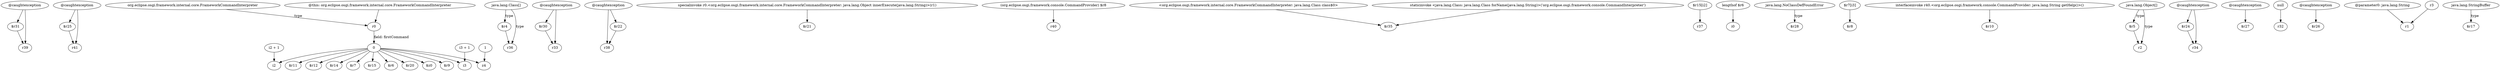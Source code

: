 digraph g {
0[label="$r31"]
1[label="r39"]
0->1[label=""]
2[label="$r25"]
3[label="r41"]
2->3[label=""]
4[label="i2 + 1"]
5[label="i2"]
4->5[label=""]
6[label="0"]
7[label="$r14"]
6->7[label=""]
8[label="$r4"]
9[label="r36"]
8->9[label=""]
10[label="@caughtexception"]
10->3[label=""]
11[label="$r30"]
12[label="r33"]
11->12[label=""]
13[label="@caughtexception"]
13->12[label=""]
6->5[label=""]
14[label="r0"]
14->6[label="field: firstCommand"]
15[label="@caughtexception"]
16[label="r38"]
15->16[label=""]
17[label="specialinvoke r0.<org.eclipse.osgi.framework.internal.core.FrameworkCommandInterpreter: java.lang.Object innerExecute(java.lang.String)>(r1)"]
18[label="$r21"]
17->18[label=""]
19[label="$r15"]
6->19[label=""]
20[label="(org.eclipse.osgi.framework.console.CommandProvider) $r8"]
21[label="r40"]
20->21[label=""]
22[label="<org.eclipse.osgi.framework.internal.core.FrameworkCommandInterpreter: java.lang.Class class$0>"]
23[label="$r35"]
22->23[label=""]
24[label="org.eclipse.osgi.framework.internal.core.FrameworkCommandInterpreter"]
24->14[label="type"]
25[label="$r15[i2]"]
26[label="r37"]
25->26[label=""]
27[label="$r6"]
6->27[label=""]
28[label="@this: org.eclipse.osgi.framework.internal.core.FrameworkCommandInterpreter"]
28->14[label=""]
29[label="lengthof $r6"]
30[label="i0"]
29->30[label=""]
31[label="$r20"]
6->31[label=""]
32[label="java.lang.NoClassDefFoundError"]
33[label="$r28"]
32->33[label="type"]
34[label="$z0"]
6->34[label=""]
35[label="$r7[i3]"]
36[label="$r8"]
35->36[label=""]
13->11[label=""]
37[label="$r9"]
6->37[label=""]
38[label="interfaceinvoke r40.<org.eclipse.osgi.framework.console.CommandProvider: java.lang.String getHelp()>()"]
39[label="$r10"]
38->39[label=""]
40[label="$r11"]
6->40[label=""]
41[label="i3 + 1"]
42[label="i3"]
41->42[label=""]
10->2[label=""]
43[label="$r22"]
43->16[label=""]
15->43[label=""]
44[label="$r5"]
45[label="r2"]
44->45[label=""]
46[label="java.lang.Class[]"]
46->8[label="type"]
46->9[label="type"]
47[label="@caughtexception"]
48[label="$r24"]
47->48[label=""]
49[label="@caughtexception"]
49->0[label=""]
50[label="$r12"]
6->50[label=""]
51[label="1"]
52[label="z4"]
51->52[label=""]
53[label="@caughtexception"]
54[label="$r27"]
53->54[label=""]
6->52[label=""]
55[label="r34"]
47->55[label=""]
56[label="java.lang.Object[]"]
56->44[label="type"]
57[label="null"]
58[label="r32"]
57->58[label=""]
59[label="$r7"]
6->59[label=""]
49->1[label=""]
48->55[label=""]
60[label="staticinvoke <java.lang.Class: java.lang.Class forName(java.lang.String)>('org.eclipse.osgi.framework.console.CommandInterpreter')"]
60->23[label=""]
6->42[label=""]
56->45[label="type"]
61[label="@caughtexception"]
62[label="$r26"]
61->62[label=""]
63[label="@parameter0: java.lang.String"]
64[label="r1"]
63->64[label=""]
65[label="r3"]
65->64[label=""]
66[label="java.lang.StringBuffer"]
67[label="$r17"]
66->67[label="type"]
}